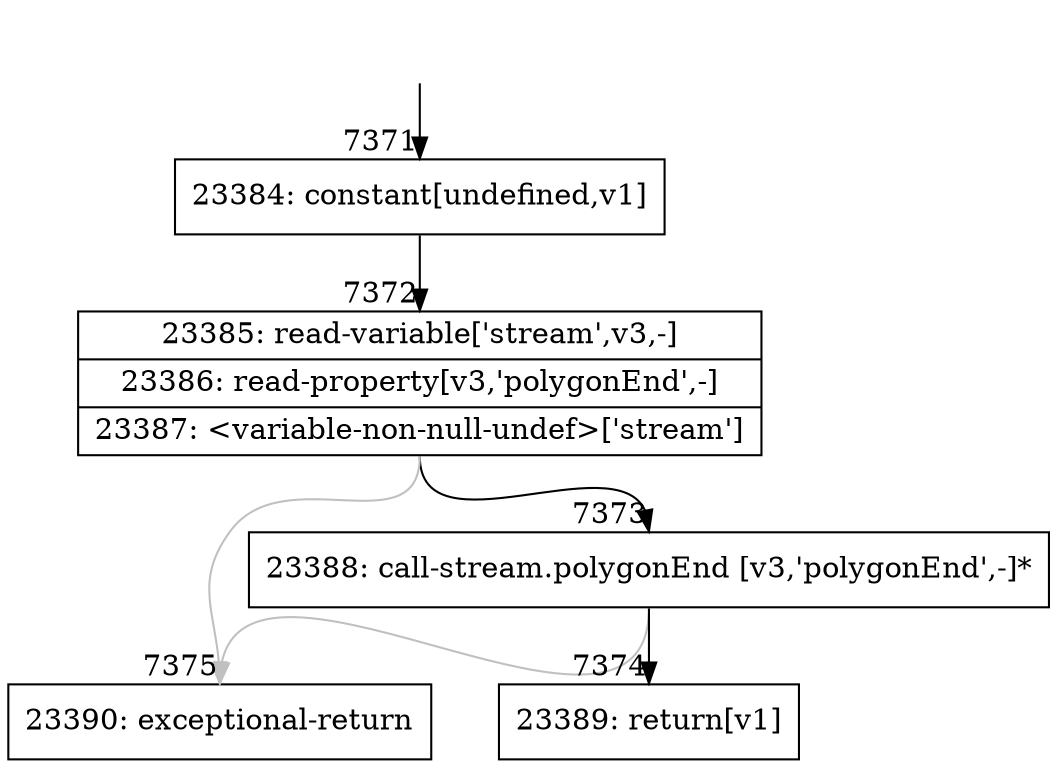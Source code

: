 digraph {
rankdir="TD"
BB_entry690[shape=none,label=""];
BB_entry690 -> BB7371 [tailport=s, headport=n, headlabel="    7371"]
BB7371 [shape=record label="{23384: constant[undefined,v1]}" ] 
BB7371 -> BB7372 [tailport=s, headport=n, headlabel="      7372"]
BB7372 [shape=record label="{23385: read-variable['stream',v3,-]|23386: read-property[v3,'polygonEnd',-]|23387: \<variable-non-null-undef\>['stream']}" ] 
BB7372 -> BB7373 [tailport=s, headport=n, headlabel="      7373"]
BB7372 -> BB7375 [tailport=s, headport=n, color=gray, headlabel="      7375"]
BB7373 [shape=record label="{23388: call-stream.polygonEnd [v3,'polygonEnd',-]*}" ] 
BB7373 -> BB7374 [tailport=s, headport=n, headlabel="      7374"]
BB7373 -> BB7375 [tailport=s, headport=n, color=gray]
BB7374 [shape=record label="{23389: return[v1]}" ] 
BB7375 [shape=record label="{23390: exceptional-return}" ] 
//#$~ 4295
}
